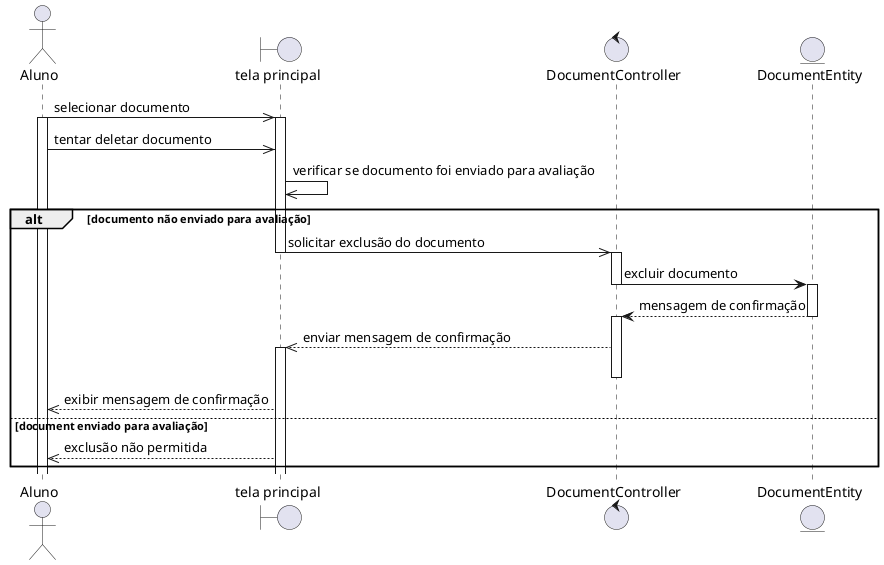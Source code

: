 @startuml
actor Aluno
boundary "tela principal" as home
control DocumentController as control
entity DocumentEntity as entity

Aluno ->> home: selecionar documento
activate Aluno
activate home
Aluno ->> home: tentar deletar documento
home ->> home: verificar se documento foi enviado para avaliação
alt documento não enviado para avaliação
  home ->> control: solicitar exclusão do documento
  deactivate home
  activate control
  control -> entity: excluir documento
  deactivate control
  activate entity
  entity --> control: mensagem de confirmação
  deactivate entity
  activate control
  control -->> home: enviar mensagem de confirmação
  activate home
  deactivate control
  home -->> Aluno: exibir mensagem de confirmação 
  
  else document enviado para avaliação
    home -->> Aluno: exclusão não permitida
end
@enduml